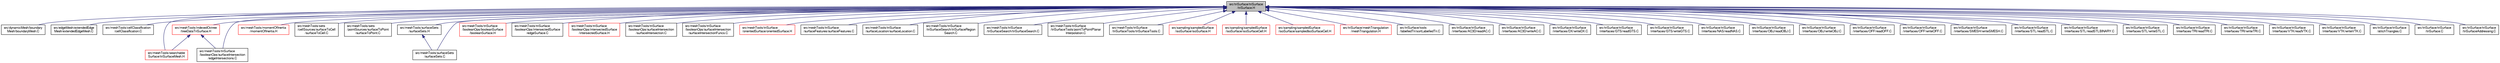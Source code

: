 digraph "src/triSurface/triSurface/triSurface.H"
{
  bgcolor="transparent";
  edge [fontname="FreeSans",fontsize="10",labelfontname="FreeSans",labelfontsize="10"];
  node [fontname="FreeSans",fontsize="10",shape=record];
  Node1 [label="src/triSurface/triSurface\l/triSurface.H",height=0.2,width=0.4,color="black", fillcolor="grey75", style="filled" fontcolor="black"];
  Node1 -> Node2 [dir="back",color="midnightblue",fontsize="10",style="solid",fontname="FreeSans"];
  Node2 [label="src/dynamicMesh/boundary\lMesh/boundaryMesh.C",height=0.2,width=0.4,color="black",URL="$a04357.html"];
  Node1 -> Node3 [dir="back",color="midnightblue",fontsize="10",style="solid",fontname="FreeSans"];
  Node3 [label="src/edgeMesh/extendedEdge\lMesh/extendedEdgeMesh.C",height=0.2,width=0.4,color="black",URL="$a04552.html"];
  Node1 -> Node4 [dir="back",color="midnightblue",fontsize="10",style="solid",fontname="FreeSans"];
  Node4 [label="src/meshTools/cellClassification\l/cellClassification.C",height=0.2,width=0.4,color="black",URL="$a06760.html"];
  Node1 -> Node5 [dir="back",color="midnightblue",fontsize="10",style="solid",fontname="FreeSans"];
  Node5 [label="src/meshTools/indexedOctree\l/treeDataTriSurface.H",height=0.2,width=0.4,color="red",URL="$a06815.html"];
  Node5 -> Node6 [dir="back",color="midnightblue",fontsize="10",style="solid",fontname="FreeSans"];
  Node6 [label="src/meshTools/searchable\lSurface/triSurfaceMesh.H",height=0.2,width=0.4,color="red",URL="$a06906.html"];
  Node5 -> Node7 [dir="back",color="midnightblue",fontsize="10",style="solid",fontname="FreeSans"];
  Node7 [label="src/meshTools/triSurface\l/booleanOps/surfaceIntersection\l/edgeIntersections.C",height=0.2,width=0.4,color="black",URL="$a07021.html"];
  Node1 -> Node8 [dir="back",color="midnightblue",fontsize="10",style="solid",fontname="FreeSans"];
  Node8 [label="src/meshTools/momentOfInertia\l/momentOfInertia.H",height=0.2,width=0.4,color="red",URL="$a06849.html"];
  Node1 -> Node6 [dir="back",color="midnightblue",fontsize="10",style="solid",fontname="FreeSans"];
  Node1 -> Node9 [dir="back",color="midnightblue",fontsize="10",style="solid",fontname="FreeSans"];
  Node9 [label="src/meshTools/sets\l/cellSources/surfaceToCell\l/surfaceToCell.C",height=0.2,width=0.4,color="black",URL="$a06938.html"];
  Node1 -> Node10 [dir="back",color="midnightblue",fontsize="10",style="solid",fontname="FreeSans"];
  Node10 [label="src/meshTools/sets\l/pointSources/surfaceToPoint\l/surfaceToPoint.C",height=0.2,width=0.4,color="black",URL="$a06988.html"];
  Node1 -> Node11 [dir="back",color="midnightblue",fontsize="10",style="solid",fontname="FreeSans"];
  Node11 [label="src/meshTools/surfaceSets\l/surfaceSets.H",height=0.2,width=0.4,color="black",URL="$a07012.html"];
  Node11 -> Node12 [dir="back",color="midnightblue",fontsize="10",style="solid",fontname="FreeSans"];
  Node12 [label="src/meshTools/surfaceSets\l/surfaceSets.C",height=0.2,width=0.4,color="black",URL="$a07011.html"];
  Node1 -> Node12 [dir="back",color="midnightblue",fontsize="10",style="solid",fontname="FreeSans"];
  Node1 -> Node13 [dir="back",color="midnightblue",fontsize="10",style="solid",fontname="FreeSans"];
  Node13 [label="src/meshTools/triSurface\l/booleanOps/booleanSurface\l/booleanSurface.H",height=0.2,width=0.4,color="red",URL="$a07016.html"];
  Node1 -> Node14 [dir="back",color="midnightblue",fontsize="10",style="solid",fontname="FreeSans"];
  Node14 [label="src/meshTools/triSurface\l/booleanOps/intersectedSurface\l/edgeSurface.C",height=0.2,width=0.4,color="black",URL="$a07017.html"];
  Node1 -> Node15 [dir="back",color="midnightblue",fontsize="10",style="solid",fontname="FreeSans"];
  Node15 [label="src/meshTools/triSurface\l/booleanOps/intersectedSurface\l/intersectedSurface.H",height=0.2,width=0.4,color="red",URL="$a07020.html"];
  Node1 -> Node7 [dir="back",color="midnightblue",fontsize="10",style="solid",fontname="FreeSans"];
  Node1 -> Node16 [dir="back",color="midnightblue",fontsize="10",style="solid",fontname="FreeSans"];
  Node16 [label="src/meshTools/triSurface\l/booleanOps/surfaceIntersection\l/surfaceIntersection.C",height=0.2,width=0.4,color="black",URL="$a07023.html"];
  Node1 -> Node17 [dir="back",color="midnightblue",fontsize="10",style="solid",fontname="FreeSans"];
  Node17 [label="src/meshTools/triSurface\l/booleanOps/surfaceIntersection\l/surfaceIntersectionFuncs.C",height=0.2,width=0.4,color="black",URL="$a07025.html"];
  Node1 -> Node18 [dir="back",color="midnightblue",fontsize="10",style="solid",fontname="FreeSans"];
  Node18 [label="src/meshTools/triSurface\l/orientedSurface/orientedSurface.H",height=0.2,width=0.4,color="red",URL="$a07028.html"];
  Node1 -> Node19 [dir="back",color="midnightblue",fontsize="10",style="solid",fontname="FreeSans"];
  Node19 [label="src/meshTools/triSurface\l/surfaceFeatures/surfaceFeatures.C",height=0.2,width=0.4,color="black",URL="$a07029.html"];
  Node1 -> Node20 [dir="back",color="midnightblue",fontsize="10",style="solid",fontname="FreeSans"];
  Node20 [label="src/meshTools/triSurface\l/surfaceLocation/surfaceLocation.C",height=0.2,width=0.4,color="black",URL="$a07031.html"];
  Node1 -> Node21 [dir="back",color="midnightblue",fontsize="10",style="solid",fontname="FreeSans"];
  Node21 [label="src/meshTools/triSurface\l/triSurfaceSearch/triSurfaceRegion\lSearch.C",height=0.2,width=0.4,color="black",URL="$a07035.html"];
  Node1 -> Node22 [dir="back",color="midnightblue",fontsize="10",style="solid",fontname="FreeSans"];
  Node22 [label="src/meshTools/triSurface\l/triSurfaceSearch/triSurfaceSearch.C",height=0.2,width=0.4,color="black",URL="$a07037.html"];
  Node1 -> Node23 [dir="back",color="midnightblue",fontsize="10",style="solid",fontname="FreeSans"];
  Node23 [label="src/meshTools/triSurface\l/triSurfaceTools/pointToPointPlanar\lInterpolation.C",height=0.2,width=0.4,color="black",URL="$a07041.html"];
  Node1 -> Node24 [dir="back",color="midnightblue",fontsize="10",style="solid",fontname="FreeSans"];
  Node24 [label="src/meshTools/triSurface\l/triSurfaceTools/triSurfaceTools.C",height=0.2,width=0.4,color="black",URL="$a07044.html"];
  Node1 -> Node25 [dir="back",color="midnightblue",fontsize="10",style="solid",fontname="FreeSans"];
  Node25 [label="src/sampling/sampledSurface\l/isoSurface/isoSurface.H",height=0.2,width=0.4,color="red",URL="$a09219.html"];
  Node1 -> Node26 [dir="back",color="midnightblue",fontsize="10",style="solid",fontname="FreeSans"];
  Node26 [label="src/sampling/sampledSurface\l/isoSurface/isoSurfaceCell.H",height=0.2,width=0.4,color="red",URL="$a09221.html"];
  Node1 -> Node27 [dir="back",color="midnightblue",fontsize="10",style="solid",fontname="FreeSans"];
  Node27 [label="src/sampling/sampledSurface\l/isoSurface/sampledIsoSurfaceCell.H",height=0.2,width=0.4,color="red",URL="$a09227.html"];
  Node1 -> Node28 [dir="back",color="midnightblue",fontsize="10",style="solid",fontname="FreeSans"];
  Node28 [label="src/triSurface/meshTriangulation\l/meshTriangulation.H",height=0.2,width=0.4,color="red",URL="$a09968.html"];
  Node1 -> Node29 [dir="back",color="midnightblue",fontsize="10",style="solid",fontname="FreeSans"];
  Node29 [label="src/triSurface/tools\l/labelledTri/sortLabelledTri.C",height=0.2,width=0.4,color="black",URL="$a09972.html"];
  Node1 -> Node30 [dir="back",color="midnightblue",fontsize="10",style="solid",fontname="FreeSans"];
  Node30 [label="src/triSurface/triSurface\l/interfaces/AC3D/readAC.C",height=0.2,width=0.4,color="black",URL="$a09978.html",tooltip="Reader for .ac files generated by AC3D. "];
  Node1 -> Node31 [dir="back",color="midnightblue",fontsize="10",style="solid",fontname="FreeSans"];
  Node31 [label="src/triSurface/triSurface\l/interfaces/AC3D/writeAC.C",height=0.2,width=0.4,color="black",URL="$a09979.html"];
  Node1 -> Node32 [dir="back",color="midnightblue",fontsize="10",style="solid",fontname="FreeSans"];
  Node32 [label="src/triSurface/triSurface\l/interfaces/DX/writeDX.C",height=0.2,width=0.4,color="black",URL="$a09980.html",tooltip="OpenDX format. Both data-only and scalar/vector data. "];
  Node1 -> Node33 [dir="back",color="midnightblue",fontsize="10",style="solid",fontname="FreeSans"];
  Node33 [label="src/triSurface/triSurface\l/interfaces/GTS/readGTS.C",height=0.2,width=0.4,color="black",URL="$a09981.html"];
  Node1 -> Node34 [dir="back",color="midnightblue",fontsize="10",style="solid",fontname="FreeSans"];
  Node34 [label="src/triSurface/triSurface\l/interfaces/GTS/writeGTS.C",height=0.2,width=0.4,color="black",URL="$a09982.html"];
  Node1 -> Node35 [dir="back",color="midnightblue",fontsize="10",style="solid",fontname="FreeSans"];
  Node35 [label="src/triSurface/triSurface\l/interfaces/NAS/readNAS.C",height=0.2,width=0.4,color="black",URL="$a09983.html",tooltip="Nastran surface reader. "];
  Node1 -> Node36 [dir="back",color="midnightblue",fontsize="10",style="solid",fontname="FreeSans"];
  Node36 [label="src/triSurface/triSurface\l/interfaces/OBJ/readOBJ.C",height=0.2,width=0.4,color="black",URL="$a09984.html"];
  Node1 -> Node37 [dir="back",color="midnightblue",fontsize="10",style="solid",fontname="FreeSans"];
  Node37 [label="src/triSurface/triSurface\l/interfaces/OBJ/writeOBJ.C",height=0.2,width=0.4,color="black",URL="$a09985.html",tooltip="Lightwave OBJ format. "];
  Node1 -> Node38 [dir="back",color="midnightblue",fontsize="10",style="solid",fontname="FreeSans"];
  Node38 [label="src/triSurface/triSurface\l/interfaces/OFF/readOFF.C",height=0.2,width=0.4,color="black",URL="$a09986.html",tooltip="Geomview OFF polyList format. Does triangulation. "];
  Node1 -> Node39 [dir="back",color="midnightblue",fontsize="10",style="solid",fontname="FreeSans"];
  Node39 [label="src/triSurface/triSurface\l/interfaces/OFF/writeOFF.C",height=0.2,width=0.4,color="black",URL="$a09987.html"];
  Node1 -> Node40 [dir="back",color="midnightblue",fontsize="10",style="solid",fontname="FreeSans"];
  Node40 [label="src/triSurface/triSurface\l/interfaces/SMESH/writeSMESH.C",height=0.2,width=0.4,color="black",URL="$a09988.html"];
  Node1 -> Node41 [dir="back",color="midnightblue",fontsize="10",style="solid",fontname="FreeSans"];
  Node41 [label="src/triSurface/triSurface\l/interfaces/STL/readSTL.C",height=0.2,width=0.4,color="black",URL="$a09989.html"];
  Node1 -> Node42 [dir="back",color="midnightblue",fontsize="10",style="solid",fontname="FreeSans"];
  Node42 [label="src/triSurface/triSurface\l/interfaces/STL/readSTLBINARY.C",height=0.2,width=0.4,color="black",URL="$a09990.html"];
  Node1 -> Node43 [dir="back",color="midnightblue",fontsize="10",style="solid",fontname="FreeSans"];
  Node43 [label="src/triSurface/triSurface\l/interfaces/STL/writeSTL.C",height=0.2,width=0.4,color="black",URL="$a09991.html"];
  Node1 -> Node44 [dir="back",color="midnightblue",fontsize="10",style="solid",fontname="FreeSans"];
  Node44 [label="src/triSurface/triSurface\l/interfaces/TRI/readTRI.C",height=0.2,width=0.4,color="black",URL="$a09992.html",tooltip="TRI (triangle) file reader. Comes out of e.g. AC3D. lines are 9 floats (3 points, each 3 floats) foll..."];
  Node1 -> Node45 [dir="back",color="midnightblue",fontsize="10",style="solid",fontname="FreeSans"];
  Node45 [label="src/triSurface/triSurface\l/interfaces/TRI/writeTRI.C",height=0.2,width=0.4,color="black",URL="$a09993.html"];
  Node1 -> Node46 [dir="back",color="midnightblue",fontsize="10",style="solid",fontname="FreeSans"];
  Node46 [label="src/triSurface/triSurface\l/interfaces/VTK/readVTK.C",height=0.2,width=0.4,color="black",URL="$a09994.html"];
  Node1 -> Node47 [dir="back",color="midnightblue",fontsize="10",style="solid",fontname="FreeSans"];
  Node47 [label="src/triSurface/triSurface\l/interfaces/VTK/writeVTK.C",height=0.2,width=0.4,color="black",URL="$a09995.html"];
  Node1 -> Node48 [dir="back",color="midnightblue",fontsize="10",style="solid",fontname="FreeSans"];
  Node48 [label="src/triSurface/triSurface\l/stitchTriangles.C",height=0.2,width=0.4,color="black",URL="$a09996.html"];
  Node1 -> Node49 [dir="back",color="midnightblue",fontsize="10",style="solid",fontname="FreeSans"];
  Node49 [label="src/triSurface/triSurface\l/triSurface.C",height=0.2,width=0.4,color="black",URL="$a10002.html"];
  Node1 -> Node50 [dir="back",color="midnightblue",fontsize="10",style="solid",fontname="FreeSans"];
  Node50 [label="src/triSurface/triSurface\l/triSurfaceAddressing.C",height=0.2,width=0.4,color="black",URL="$a10004.html",tooltip="Contains fix for PrimitivePatch addressing (which doesn&#39;t work if surface is non-manifold). Should be moved into PrimitivePatch. "];
}
